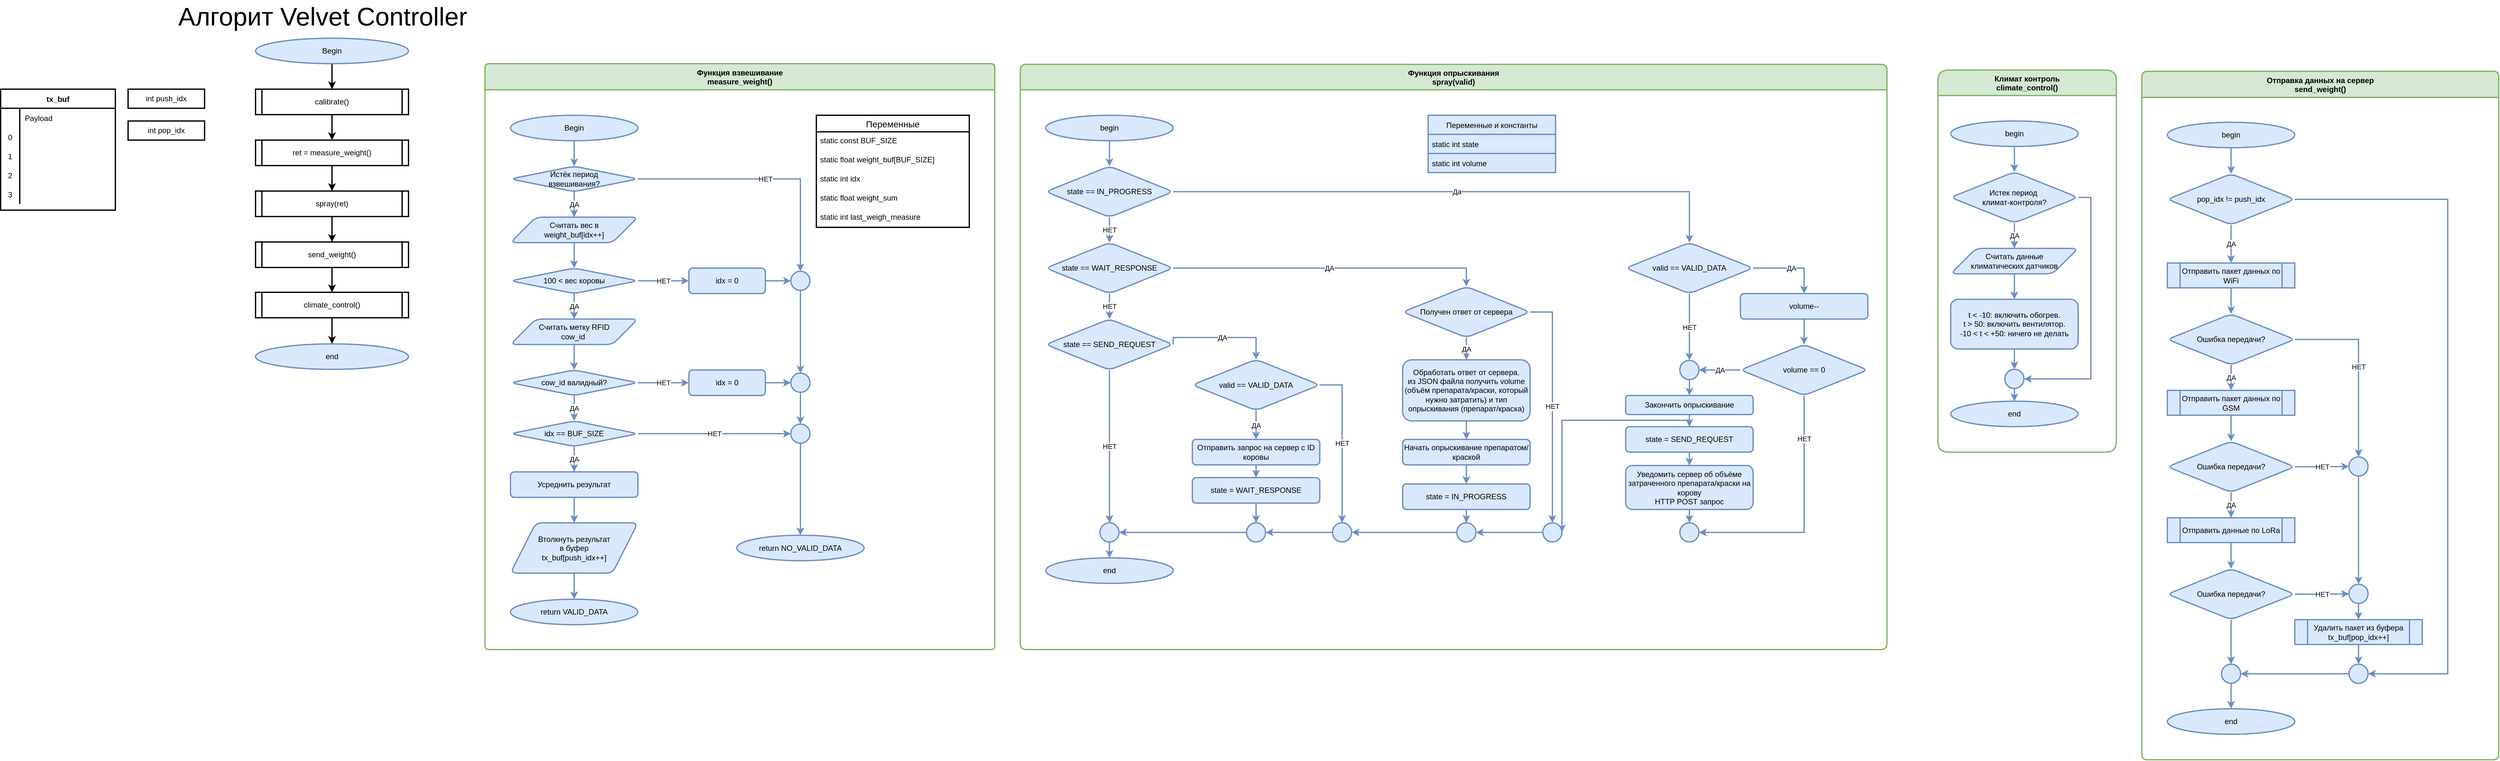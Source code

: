 <mxfile version="20.2.3" type="device"><diagram id="C5RBs43oDa-KdzZeNtuy" name="Page-1"><mxGraphModel dx="-3896" dy="1331" grid="1" gridSize="10" guides="1" tooltips="1" connect="1" arrows="1" fold="1" page="1" pageScale="1" pageWidth="827" pageHeight="1169" math="0" shadow="0"><root><mxCell id="WIyWlLk6GJQsqaUBKTNV-0"/><mxCell id="WIyWlLk6GJQsqaUBKTNV-1" parent="WIyWlLk6GJQsqaUBKTNV-0"/><mxCell id="AtLiAvNU-IKe78OLR2sj-1" value="Алгорит Velvet Controller" style="text;html=1;align=center;verticalAlign=middle;resizable=0;points=[];autosize=1;fontSize=40;strokeWidth=2;rounded=1;" parent="WIyWlLk6GJQsqaUBKTNV-1" vertex="1"><mxGeometry x="5950" y="20" width="470" height="50" as="geometry"/></mxCell><mxCell id="AtLiAvNU-IKe78OLR2sj-2" style="edgeStyle=orthogonalEdgeStyle;rounded=1;orthogonalLoop=1;jettySize=auto;html=1;strokeWidth=2;entryX=0.5;entryY=0;entryDx=0;entryDy=0;" parent="WIyWlLk6GJQsqaUBKTNV-1" source="5sbDih_DFwYBH1npUwiz-32" target="5sbDih_DFwYBH1npUwiz-40" edge="1"><mxGeometry relative="1" as="geometry"><mxPoint x="6200" y="136" as="sourcePoint"/><mxPoint x="6200" y="160" as="targetPoint"/></mxGeometry></mxCell><mxCell id="AtLiAvNU-IKe78OLR2sj-33" value="Климат контроль&#10;climate_control()" style="swimlane;rounded=1;strokeWidth=2;fillColor=#d5e8d4;strokeColor=#82b366;align=center;startSize=40;arcSize=14;" parent="WIyWlLk6GJQsqaUBKTNV-1" vertex="1"><mxGeometry x="8720" y="130" width="280" height="600" as="geometry"/></mxCell><mxCell id="AtLiAvNU-IKe78OLR2sj-34" value="Считать данные &lt;br&gt;климатических датчиков" style="shape=parallelogram;perimeter=parallelogramPerimeter;whiteSpace=wrap;html=1;strokeWidth=2;fillColor=#dae8fc;strokeColor=#6c8ebf;rounded=1;" parent="AtLiAvNU-IKe78OLR2sj-33" vertex="1"><mxGeometry x="20" y="280" width="200" height="40" as="geometry"/></mxCell><mxCell id="AtLiAvNU-IKe78OLR2sj-35" style="edgeStyle=orthogonalEdgeStyle;orthogonalLoop=1;jettySize=auto;html=1;entryX=0.5;entryY=0;entryDx=0;entryDy=0;strokeWidth=2;fillColor=#dae8fc;strokeColor=#6c8ebf;" parent="AtLiAvNU-IKe78OLR2sj-33" source="AtLiAvNU-IKe78OLR2sj-34" target="AtLiAvNU-IKe78OLR2sj-38" edge="1"><mxGeometry relative="1" as="geometry"><mxPoint x="120" y="400" as="targetPoint"/></mxGeometry></mxCell><mxCell id="AtLiAvNU-IKe78OLR2sj-36" value="ДА" style="edgeStyle=orthogonalEdgeStyle;rounded=1;orthogonalLoop=1;jettySize=auto;html=1;strokeWidth=2;fillColor=#dae8fc;strokeColor=#6c8ebf;" parent="AtLiAvNU-IKe78OLR2sj-33" source="AtLiAvNU-IKe78OLR2sj-37" target="AtLiAvNU-IKe78OLR2sj-34" edge="1"><mxGeometry relative="1" as="geometry"/></mxCell><mxCell id="AtLiAvNU-IKe78OLR2sj-37" value="Истек период&amp;nbsp;&lt;br&gt;климат-контроля?" style="rhombus;whiteSpace=wrap;html=1;strokeWidth=2;fillColor=#dae8fc;strokeColor=#6c8ebf;rounded=1;" parent="AtLiAvNU-IKe78OLR2sj-33" vertex="1"><mxGeometry x="20" y="160" width="200" height="80" as="geometry"/></mxCell><mxCell id="fTyQ7xlllK8U6ia-WISL-14" style="edgeStyle=orthogonalEdgeStyle;rounded=0;orthogonalLoop=1;jettySize=auto;html=1;strokeWidth=2;fillColor=#dae8fc;strokeColor=#6c8ebf;" parent="AtLiAvNU-IKe78OLR2sj-33" source="AtLiAvNU-IKe78OLR2sj-38" target="fTyQ7xlllK8U6ia-WISL-13" edge="1"><mxGeometry relative="1" as="geometry"/></mxCell><mxCell id="AtLiAvNU-IKe78OLR2sj-38" value="t &amp;lt; -10: включить обогрев.&lt;br&gt;t &amp;gt; 50: включить вентилятор.&lt;br&gt;-10 &amp;lt; t &amp;lt; +50: ничего не делать" style="whiteSpace=wrap;html=1;strokeWidth=2;fillColor=#dae8fc;strokeColor=#6c8ebf;rounded=1;" parent="AtLiAvNU-IKe78OLR2sj-33" vertex="1"><mxGeometry x="20" y="360" width="200" height="78" as="geometry"/></mxCell><mxCell id="fTyQ7xlllK8U6ia-WISL-9" style="edgeStyle=orthogonalEdgeStyle;rounded=0;orthogonalLoop=1;jettySize=auto;html=1;strokeWidth=2;fillColor=#dae8fc;strokeColor=#6c8ebf;" parent="AtLiAvNU-IKe78OLR2sj-33" source="fTyQ7xlllK8U6ia-WISL-8" target="AtLiAvNU-IKe78OLR2sj-37" edge="1"><mxGeometry relative="1" as="geometry"/></mxCell><mxCell id="fTyQ7xlllK8U6ia-WISL-8" value="begin" style="strokeWidth=2;html=1;shape=mxgraph.flowchart.start_1;whiteSpace=wrap;fillColor=#dae8fc;strokeColor=#6c8ebf;" parent="AtLiAvNU-IKe78OLR2sj-33" vertex="1"><mxGeometry x="20" y="80" width="200" height="40" as="geometry"/></mxCell><mxCell id="fTyQ7xlllK8U6ia-WISL-10" value="end" style="strokeWidth=2;html=1;shape=mxgraph.flowchart.start_1;whiteSpace=wrap;fillColor=#dae8fc;strokeColor=#6c8ebf;" parent="AtLiAvNU-IKe78OLR2sj-33" vertex="1"><mxGeometry x="20" y="520" width="200" height="40" as="geometry"/></mxCell><mxCell id="fTyQ7xlllK8U6ia-WISL-15" style="edgeStyle=orthogonalEdgeStyle;rounded=0;orthogonalLoop=1;jettySize=auto;html=1;strokeWidth=2;fillColor=#dae8fc;strokeColor=#6c8ebf;" parent="AtLiAvNU-IKe78OLR2sj-33" source="fTyQ7xlllK8U6ia-WISL-13" target="fTyQ7xlllK8U6ia-WISL-10" edge="1"><mxGeometry relative="1" as="geometry"/></mxCell><mxCell id="fTyQ7xlllK8U6ia-WISL-13" value="" style="strokeWidth=2;html=1;shape=mxgraph.flowchart.start_2;whiteSpace=wrap;labelBackgroundColor=none;fillColor=#dae8fc;strokeColor=#6c8ebf;" parent="AtLiAvNU-IKe78OLR2sj-33" vertex="1"><mxGeometry x="105" y="470" width="30" height="30" as="geometry"/></mxCell><mxCell id="fTyQ7xlllK8U6ia-WISL-12" style="edgeStyle=orthogonalEdgeStyle;rounded=0;orthogonalLoop=1;jettySize=auto;html=1;exitX=1;exitY=0.5;exitDx=0;exitDy=0;strokeWidth=2;entryX=1;entryY=0.5;entryDx=0;entryDy=0;entryPerimeter=0;fillColor=#dae8fc;strokeColor=#6c8ebf;" parent="AtLiAvNU-IKe78OLR2sj-33" source="AtLiAvNU-IKe78OLR2sj-37" target="fTyQ7xlllK8U6ia-WISL-13" edge="1"><mxGeometry relative="1" as="geometry"><mxPoint x="310" y="470" as="targetPoint"/></mxGeometry></mxCell><mxCell id="AtLiAvNU-IKe78OLR2sj-56" value="Функция опрыскивания&#10;spray(valid)" style="swimlane;rounded=1;strokeWidth=2;fillColor=#d5e8d4;strokeColor=#82b366;align=center;startSize=40;labelBackgroundColor=none;arcSize=8;" parent="WIyWlLk6GJQsqaUBKTNV-1" vertex="1"><mxGeometry x="7280" y="121" width="1360" height="919" as="geometry"/></mxCell><mxCell id="G3XBtPTyc6kFJk6bqHMN-5" style="edgeStyle=orthogonalEdgeStyle;rounded=0;orthogonalLoop=1;jettySize=auto;html=1;strokeWidth=2;fillColor=#dae8fc;strokeColor=#6c8ebf;" parent="AtLiAvNU-IKe78OLR2sj-56" source="5sbDih_DFwYBH1npUwiz-122" target="G3XBtPTyc6kFJk6bqHMN-61" edge="1"><mxGeometry relative="1" as="geometry"><mxPoint x="140" y="160" as="targetPoint"/></mxGeometry></mxCell><mxCell id="5sbDih_DFwYBH1npUwiz-122" value="begin" style="strokeWidth=2;html=1;shape=mxgraph.flowchart.start_1;whiteSpace=wrap;fillColor=#dae8fc;strokeColor=#6c8ebf;" parent="AtLiAvNU-IKe78OLR2sj-56" vertex="1"><mxGeometry x="40" y="80" width="200" height="40" as="geometry"/></mxCell><mxCell id="5sbDih_DFwYBH1npUwiz-154" value="Переменные и константы" style="swimlane;fontStyle=0;childLayout=stackLayout;horizontal=1;startSize=30;horizontalStack=0;resizeParent=1;resizeParentMax=0;resizeLast=0;collapsible=1;marginBottom=0;labelBackgroundColor=none;strokeWidth=2;fillColor=#dae8fc;strokeColor=#6c8ebf;" parent="AtLiAvNU-IKe78OLR2sj-56" vertex="1"><mxGeometry x="640" y="80" width="200" height="90" as="geometry"/></mxCell><mxCell id="5sbDih_DFwYBH1npUwiz-155" value="static int state" style="text;strokeColor=#6c8ebf;fillColor=#dae8fc;align=left;verticalAlign=middle;spacingLeft=4;spacingRight=4;overflow=hidden;points=[[0,0.5],[1,0.5]];portConstraint=eastwest;rotatable=0;labelBackgroundColor=none;strokeWidth=2;" parent="5sbDih_DFwYBH1npUwiz-154" vertex="1"><mxGeometry y="30" width="200" height="30" as="geometry"/></mxCell><mxCell id="5sbDih_DFwYBH1npUwiz-156" value="static int volume" style="text;strokeColor=#6c8ebf;fillColor=#dae8fc;align=left;verticalAlign=middle;spacingLeft=4;spacingRight=4;overflow=hidden;points=[[0,0.5],[1,0.5]];portConstraint=eastwest;rotatable=0;labelBackgroundColor=none;strokeWidth=2;" parent="5sbDih_DFwYBH1npUwiz-154" vertex="1"><mxGeometry y="60" width="200" height="30" as="geometry"/></mxCell><mxCell id="zIryFb45EmbEC-UpFWbM-83" value="НЕТ" style="edgeStyle=orthogonalEdgeStyle;rounded=0;orthogonalLoop=1;jettySize=auto;html=1;fillColor=#dae8fc;strokeColor=#6c8ebf;strokeWidth=2;" parent="AtLiAvNU-IKe78OLR2sj-56" source="G3XBtPTyc6kFJk6bqHMN-40" target="G3XBtPTyc6kFJk6bqHMN-50" edge="1"><mxGeometry relative="1" as="geometry"/></mxCell><mxCell id="G3XBtPTyc6kFJk6bqHMN-40" value="state == SEND_REQUEST" style="rhombus;whiteSpace=wrap;html=1;strokeWidth=2;fillColor=#dae8fc;strokeColor=#6c8ebf;rounded=1;" parent="AtLiAvNU-IKe78OLR2sj-56" vertex="1"><mxGeometry x="40" y="400" width="200" height="80" as="geometry"/></mxCell><mxCell id="zIryFb45EmbEC-UpFWbM-67" style="edgeStyle=orthogonalEdgeStyle;rounded=0;orthogonalLoop=1;jettySize=auto;html=1;fillColor=#dae8fc;strokeColor=#6c8ebf;strokeWidth=2;" parent="AtLiAvNU-IKe78OLR2sj-56" source="G3XBtPTyc6kFJk6bqHMN-42" target="zIryFb45EmbEC-UpFWbM-66" edge="1"><mxGeometry relative="1" as="geometry"/></mxCell><mxCell id="G3XBtPTyc6kFJk6bqHMN-42" value="Отправить запрос на сервер с ID коровы" style="whiteSpace=wrap;html=1;strokeWidth=2;fillColor=#dae8fc;strokeColor=#6c8ebf;rounded=1;" parent="AtLiAvNU-IKe78OLR2sj-56" vertex="1"><mxGeometry x="270" y="589" width="200" height="40" as="geometry"/></mxCell><mxCell id="G3XBtPTyc6kFJk6bqHMN-38" value="ДА" style="edgeStyle=orthogonalEdgeStyle;rounded=0;orthogonalLoop=1;jettySize=auto;html=1;exitX=1;exitY=0.5;exitDx=0;exitDy=0;strokeWidth=2;fillColor=#dae8fc;strokeColor=#6c8ebf;entryX=0.5;entryY=0;entryDx=0;entryDy=0;" parent="AtLiAvNU-IKe78OLR2sj-56" source="G3XBtPTyc6kFJk6bqHMN-40" target="zIryFb45EmbEC-UpFWbM-76" edge="1"><mxGeometry relative="1" as="geometry"><mxPoint x="440" y="419" as="targetPoint"/><Array as="points"><mxPoint x="240" y="429"/><mxPoint x="370" y="429"/></Array></mxGeometry></mxCell><mxCell id="zIryFb45EmbEC-UpFWbM-74" style="edgeStyle=orthogonalEdgeStyle;rounded=0;orthogonalLoop=1;jettySize=auto;html=1;fillColor=#dae8fc;strokeColor=#6c8ebf;strokeWidth=2;" parent="AtLiAvNU-IKe78OLR2sj-56" source="G3XBtPTyc6kFJk6bqHMN-47" target="zIryFb45EmbEC-UpFWbM-73" edge="1"><mxGeometry relative="1" as="geometry"/></mxCell><mxCell id="G3XBtPTyc6kFJk6bqHMN-47" value="Закончить опрыскивание" style="whiteSpace=wrap;html=1;strokeWidth=2;fillColor=#dae8fc;strokeColor=#6c8ebf;rounded=1;" parent="AtLiAvNU-IKe78OLR2sj-56" vertex="1"><mxGeometry x="950" y="520" width="200" height="30" as="geometry"/></mxCell><mxCell id="G3XBtPTyc6kFJk6bqHMN-48" value="end" style="strokeWidth=2;html=1;shape=mxgraph.flowchart.start_1;whiteSpace=wrap;fillColor=#dae8fc;strokeColor=#6c8ebf;" parent="AtLiAvNU-IKe78OLR2sj-56" vertex="1"><mxGeometry x="40" y="775" width="200" height="40" as="geometry"/></mxCell><mxCell id="G3XBtPTyc6kFJk6bqHMN-49" style="edgeStyle=orthogonalEdgeStyle;rounded=0;orthogonalLoop=1;jettySize=auto;html=1;exitX=0.5;exitY=1;exitDx=0;exitDy=0;exitPerimeter=0;entryX=0.5;entryY=0;entryDx=0;entryDy=0;entryPerimeter=0;strokeWidth=2;fillColor=#dae8fc;strokeColor=#6c8ebf;" parent="AtLiAvNU-IKe78OLR2sj-56" source="G3XBtPTyc6kFJk6bqHMN-50" target="G3XBtPTyc6kFJk6bqHMN-48" edge="1"><mxGeometry relative="1" as="geometry"/></mxCell><mxCell id="G3XBtPTyc6kFJk6bqHMN-50" value="" style="strokeWidth=2;html=1;shape=mxgraph.flowchart.start_2;whiteSpace=wrap;labelBackgroundColor=none;fillColor=#dae8fc;strokeColor=#6c8ebf;" parent="AtLiAvNU-IKe78OLR2sj-56" vertex="1"><mxGeometry x="125" y="720" width="30" height="30" as="geometry"/></mxCell><mxCell id="zIryFb45EmbEC-UpFWbM-81" style="edgeStyle=orthogonalEdgeStyle;rounded=0;orthogonalLoop=1;jettySize=auto;html=1;entryX=1;entryY=0.5;entryDx=0;entryDy=0;entryPerimeter=0;fillColor=#dae8fc;strokeColor=#6c8ebf;strokeWidth=2;" parent="AtLiAvNU-IKe78OLR2sj-56" source="G3XBtPTyc6kFJk6bqHMN-54" target="zIryFb45EmbEC-UpFWbM-79" edge="1"><mxGeometry relative="1" as="geometry"/></mxCell><mxCell id="G3XBtPTyc6kFJk6bqHMN-54" value="" style="strokeWidth=2;html=1;shape=mxgraph.flowchart.start_2;whiteSpace=wrap;labelBackgroundColor=none;fillColor=#dae8fc;strokeColor=#6c8ebf;" parent="AtLiAvNU-IKe78OLR2sj-56" vertex="1"><mxGeometry x="490" y="720" width="30" height="30" as="geometry"/></mxCell><mxCell id="G3XBtPTyc6kFJk6bqHMN-55" style="edgeStyle=orthogonalEdgeStyle;rounded=0;orthogonalLoop=1;jettySize=auto;html=1;strokeWidth=2;fillColor=#dae8fc;strokeColor=#6c8ebf;entryX=1;entryY=0.5;entryDx=0;entryDy=0;entryPerimeter=0;" parent="AtLiAvNU-IKe78OLR2sj-56" source="G3XBtPTyc6kFJk6bqHMN-56" target="zIryFb45EmbEC-UpFWbM-8" edge="1"><mxGeometry relative="1" as="geometry"><mxPoint x="920" y="735" as="targetPoint"/><Array as="points"><mxPoint x="1050" y="559"/><mxPoint x="850" y="559"/></Array></mxGeometry></mxCell><mxCell id="G3XBtPTyc6kFJk6bqHMN-56" value="" style="strokeWidth=2;html=1;shape=mxgraph.flowchart.start_2;whiteSpace=wrap;labelBackgroundColor=none;fillColor=#dae8fc;strokeColor=#6c8ebf;" parent="AtLiAvNU-IKe78OLR2sj-56" vertex="1"><mxGeometry x="1035" y="720" width="30" height="30" as="geometry"/></mxCell><mxCell id="G3XBtPTyc6kFJk6bqHMN-57" style="edgeStyle=orthogonalEdgeStyle;rounded=0;orthogonalLoop=1;jettySize=auto;html=1;strokeWidth=2;fillColor=#dae8fc;strokeColor=#6c8ebf;" parent="AtLiAvNU-IKe78OLR2sj-56" source="G3XBtPTyc6kFJk6bqHMN-58" target="G3XBtPTyc6kFJk6bqHMN-56" edge="1"><mxGeometry relative="1" as="geometry"/></mxCell><mxCell id="G3XBtPTyc6kFJk6bqHMN-58" value="Уведомить сервер об объёме затраченного препарата/краски на корову&lt;br&gt;HTTP POST запрос" style="whiteSpace=wrap;html=1;strokeWidth=2;fillColor=#dae8fc;strokeColor=#6c8ebf;rounded=1;" parent="AtLiAvNU-IKe78OLR2sj-56" vertex="1"><mxGeometry x="950" y="630" width="200" height="69" as="geometry"/></mxCell><mxCell id="G3XBtPTyc6kFJk6bqHMN-64" value="НЕТ" style="edgeStyle=orthogonalEdgeStyle;rounded=0;orthogonalLoop=1;jettySize=auto;html=1;exitX=0.5;exitY=1;exitDx=0;exitDy=0;entryX=0.5;entryY=0;entryDx=0;entryDy=0;strokeWidth=2;fillColor=#dae8fc;strokeColor=#6c8ebf;" parent="AtLiAvNU-IKe78OLR2sj-56" source="G3XBtPTyc6kFJk6bqHMN-61" target="zIryFb45EmbEC-UpFWbM-59" edge="1"><mxGeometry relative="1" as="geometry"><mxPoint x="140" y="280" as="targetPoint"/></mxGeometry></mxCell><mxCell id="G3XBtPTyc6kFJk6bqHMN-61" value="state == IN_PROGRESS" style="rhombus;whiteSpace=wrap;html=1;strokeWidth=2;fillColor=#dae8fc;strokeColor=#6c8ebf;rounded=1;" parent="AtLiAvNU-IKe78OLR2sj-56" vertex="1"><mxGeometry x="40" y="160" width="200" height="80" as="geometry"/></mxCell><mxCell id="G3XBtPTyc6kFJk6bqHMN-70" value="ДА" style="edgeStyle=orthogonalEdgeStyle;rounded=0;orthogonalLoop=1;jettySize=auto;html=1;exitX=1;exitY=0.5;exitDx=0;exitDy=0;entryX=0.5;entryY=0;entryDx=0;entryDy=0;strokeWidth=2;fillColor=#dae8fc;strokeColor=#6c8ebf;" parent="AtLiAvNU-IKe78OLR2sj-56" source="G3XBtPTyc6kFJk6bqHMN-66" target="G3XBtPTyc6kFJk6bqHMN-69" edge="1"><mxGeometry relative="1" as="geometry"/></mxCell><mxCell id="G3XBtPTyc6kFJk6bqHMN-74" value="НЕТ" style="edgeStyle=orthogonalEdgeStyle;rounded=0;orthogonalLoop=1;jettySize=auto;html=1;exitX=0.5;exitY=1;exitDx=0;exitDy=0;strokeWidth=2;fillColor=#dae8fc;strokeColor=#6c8ebf;" parent="AtLiAvNU-IKe78OLR2sj-56" source="G3XBtPTyc6kFJk6bqHMN-66" target="G3XBtPTyc6kFJk6bqHMN-73" edge="1"><mxGeometry relative="1" as="geometry"/></mxCell><mxCell id="G3XBtPTyc6kFJk6bqHMN-66" value="valid == VALID_DATA" style="rhombus;whiteSpace=wrap;html=1;strokeWidth=2;fillColor=#dae8fc;strokeColor=#6c8ebf;rounded=1;" parent="AtLiAvNU-IKe78OLR2sj-56" vertex="1"><mxGeometry x="950" y="280" width="200" height="80" as="geometry"/></mxCell><mxCell id="G3XBtPTyc6kFJk6bqHMN-65" value="Да" style="edgeStyle=orthogonalEdgeStyle;rounded=0;orthogonalLoop=1;jettySize=auto;html=1;exitX=1;exitY=0.5;exitDx=0;exitDy=0;strokeWidth=2;fillColor=#dae8fc;strokeColor=#6c8ebf;" parent="AtLiAvNU-IKe78OLR2sj-56" source="G3XBtPTyc6kFJk6bqHMN-61" target="G3XBtPTyc6kFJk6bqHMN-66" edge="1"><mxGeometry relative="1" as="geometry"><mxPoint x="440" y="280" as="targetPoint"/></mxGeometry></mxCell><mxCell id="G3XBtPTyc6kFJk6bqHMN-76" value="НЕТ" style="edgeStyle=orthogonalEdgeStyle;rounded=0;orthogonalLoop=1;jettySize=auto;html=1;entryX=1;entryY=0.5;entryDx=0;entryDy=0;entryPerimeter=0;strokeWidth=2;fillColor=#dae8fc;strokeColor=#6c8ebf;" parent="AtLiAvNU-IKe78OLR2sj-56" source="G3XBtPTyc6kFJk6bqHMN-68" target="G3XBtPTyc6kFJk6bqHMN-56" edge="1"><mxGeometry x="-0.644" relative="1" as="geometry"><Array as="points"><mxPoint x="1230" y="735"/></Array><mxPoint as="offset"/></mxGeometry></mxCell><mxCell id="G3XBtPTyc6kFJk6bqHMN-68" value="volume == 0" style="rhombus;whiteSpace=wrap;html=1;strokeWidth=2;fillColor=#dae8fc;strokeColor=#6c8ebf;rounded=1;" parent="AtLiAvNU-IKe78OLR2sj-56" vertex="1"><mxGeometry x="1130" y="440" width="200" height="80" as="geometry"/></mxCell><mxCell id="G3XBtPTyc6kFJk6bqHMN-71" style="edgeStyle=orthogonalEdgeStyle;rounded=0;orthogonalLoop=1;jettySize=auto;html=1;strokeWidth=2;fillColor=#dae8fc;strokeColor=#6c8ebf;" parent="AtLiAvNU-IKe78OLR2sj-56" source="G3XBtPTyc6kFJk6bqHMN-69" target="G3XBtPTyc6kFJk6bqHMN-68" edge="1"><mxGeometry relative="1" as="geometry"/></mxCell><mxCell id="G3XBtPTyc6kFJk6bqHMN-69" value="volume--" style="whiteSpace=wrap;html=1;strokeWidth=2;fillColor=#dae8fc;strokeColor=#6c8ebf;rounded=1;" parent="AtLiAvNU-IKe78OLR2sj-56" vertex="1"><mxGeometry x="1130" y="360" width="200" height="40" as="geometry"/></mxCell><mxCell id="G3XBtPTyc6kFJk6bqHMN-75" style="edgeStyle=orthogonalEdgeStyle;rounded=0;orthogonalLoop=1;jettySize=auto;html=1;strokeWidth=2;fillColor=#dae8fc;strokeColor=#6c8ebf;" parent="AtLiAvNU-IKe78OLR2sj-56" source="G3XBtPTyc6kFJk6bqHMN-73" target="G3XBtPTyc6kFJk6bqHMN-47" edge="1"><mxGeometry relative="1" as="geometry"/></mxCell><mxCell id="G3XBtPTyc6kFJk6bqHMN-73" value="" style="strokeWidth=2;html=1;shape=mxgraph.flowchart.start_2;whiteSpace=wrap;labelBackgroundColor=none;fillColor=#dae8fc;strokeColor=#6c8ebf;" parent="AtLiAvNU-IKe78OLR2sj-56" vertex="1"><mxGeometry x="1035" y="465" width="30" height="30" as="geometry"/></mxCell><mxCell id="G3XBtPTyc6kFJk6bqHMN-72" value="ДА" style="edgeStyle=orthogonalEdgeStyle;rounded=0;orthogonalLoop=1;jettySize=auto;html=1;strokeWidth=2;entryX=1;entryY=0.5;entryDx=0;entryDy=0;entryPerimeter=0;fillColor=#dae8fc;strokeColor=#6c8ebf;" parent="AtLiAvNU-IKe78OLR2sj-56" source="G3XBtPTyc6kFJk6bqHMN-68" target="G3XBtPTyc6kFJk6bqHMN-73" edge="1"><mxGeometry relative="1" as="geometry"><mxPoint x="1290" y="560" as="targetPoint"/></mxGeometry></mxCell><mxCell id="zIryFb45EmbEC-UpFWbM-63" value="ДА" style="edgeStyle=orthogonalEdgeStyle;rounded=0;orthogonalLoop=1;jettySize=auto;html=1;fillColor=#dae8fc;strokeColor=#6c8ebf;strokeWidth=2;" parent="AtLiAvNU-IKe78OLR2sj-56" source="zIryFb45EmbEC-UpFWbM-0" target="zIryFb45EmbEC-UpFWbM-62" edge="1"><mxGeometry relative="1" as="geometry"/></mxCell><mxCell id="zIryFb45EmbEC-UpFWbM-0" value="Получен ответ от сервера" style="rhombus;whiteSpace=wrap;html=1;strokeWidth=2;fillColor=#dae8fc;strokeColor=#6c8ebf;rounded=1;" parent="AtLiAvNU-IKe78OLR2sj-56" vertex="1"><mxGeometry x="600" y="349" width="200" height="80" as="geometry"/></mxCell><mxCell id="zIryFb45EmbEC-UpFWbM-70" style="edgeStyle=orthogonalEdgeStyle;rounded=0;orthogonalLoop=1;jettySize=auto;html=1;fillColor=#dae8fc;strokeColor=#6c8ebf;strokeWidth=2;" parent="AtLiAvNU-IKe78OLR2sj-56" source="zIryFb45EmbEC-UpFWbM-1" target="zIryFb45EmbEC-UpFWbM-69" edge="1"><mxGeometry relative="1" as="geometry"/></mxCell><mxCell id="zIryFb45EmbEC-UpFWbM-1" value="Начать опрыскивание препаратом/краской" style="whiteSpace=wrap;html=1;strokeWidth=2;fillColor=#dae8fc;strokeColor=#6c8ebf;rounded=1;" parent="AtLiAvNU-IKe78OLR2sj-56" vertex="1"><mxGeometry x="600" y="589" width="200" height="40" as="geometry"/></mxCell><mxCell id="zIryFb45EmbEC-UpFWbM-72" style="edgeStyle=orthogonalEdgeStyle;rounded=0;orthogonalLoop=1;jettySize=auto;html=1;entryX=1;entryY=0.5;entryDx=0;entryDy=0;entryPerimeter=0;fillColor=#dae8fc;strokeColor=#6c8ebf;strokeWidth=2;" parent="AtLiAvNU-IKe78OLR2sj-56" source="zIryFb45EmbEC-UpFWbM-5" target="G3XBtPTyc6kFJk6bqHMN-54" edge="1"><mxGeometry relative="1" as="geometry"/></mxCell><mxCell id="zIryFb45EmbEC-UpFWbM-5" value="" style="strokeWidth=2;html=1;shape=mxgraph.flowchart.start_2;whiteSpace=wrap;labelBackgroundColor=none;fillColor=#dae8fc;strokeColor=#6c8ebf;" parent="AtLiAvNU-IKe78OLR2sj-56" vertex="1"><mxGeometry x="685" y="720" width="30" height="30" as="geometry"/></mxCell><mxCell id="zIryFb45EmbEC-UpFWbM-7" style="edgeStyle=orthogonalEdgeStyle;rounded=0;orthogonalLoop=1;jettySize=auto;html=1;exitX=0;exitY=0.5;exitDx=0;exitDy=0;exitPerimeter=0;fillColor=#dae8fc;strokeColor=#6c8ebf;strokeWidth=2;" parent="AtLiAvNU-IKe78OLR2sj-56" source="zIryFb45EmbEC-UpFWbM-8" target="zIryFb45EmbEC-UpFWbM-5" edge="1"><mxGeometry relative="1" as="geometry"/></mxCell><mxCell id="zIryFb45EmbEC-UpFWbM-8" value="" style="strokeWidth=2;html=1;shape=mxgraph.flowchart.start_2;whiteSpace=wrap;labelBackgroundColor=none;fillColor=#dae8fc;strokeColor=#6c8ebf;" parent="AtLiAvNU-IKe78OLR2sj-56" vertex="1"><mxGeometry x="820" y="720" width="30" height="30" as="geometry"/></mxCell><mxCell id="zIryFb45EmbEC-UpFWbM-9" value="НЕТ" style="edgeStyle=orthogonalEdgeStyle;rounded=0;orthogonalLoop=1;jettySize=auto;html=1;exitX=1;exitY=0.5;exitDx=0;exitDy=0;fillColor=#dae8fc;strokeColor=#6c8ebf;strokeWidth=2;" parent="AtLiAvNU-IKe78OLR2sj-56" source="zIryFb45EmbEC-UpFWbM-0" target="zIryFb45EmbEC-UpFWbM-8" edge="1"><mxGeometry relative="1" as="geometry"/></mxCell><mxCell id="zIryFb45EmbEC-UpFWbM-60" value="ДА" style="edgeStyle=orthogonalEdgeStyle;rounded=0;orthogonalLoop=1;jettySize=auto;html=1;exitX=1;exitY=0.5;exitDx=0;exitDy=0;entryX=0.5;entryY=0;entryDx=0;entryDy=0;fillColor=#dae8fc;strokeColor=#6c8ebf;strokeWidth=2;" parent="AtLiAvNU-IKe78OLR2sj-56" source="zIryFb45EmbEC-UpFWbM-59" target="zIryFb45EmbEC-UpFWbM-0" edge="1"><mxGeometry relative="1" as="geometry"><mxPoint x="450" y="340" as="targetPoint"/></mxGeometry></mxCell><mxCell id="zIryFb45EmbEC-UpFWbM-65" value="НЕТ" style="edgeStyle=orthogonalEdgeStyle;rounded=0;orthogonalLoop=1;jettySize=auto;html=1;fillColor=#dae8fc;strokeColor=#6c8ebf;strokeWidth=2;" parent="AtLiAvNU-IKe78OLR2sj-56" source="zIryFb45EmbEC-UpFWbM-59" target="G3XBtPTyc6kFJk6bqHMN-40" edge="1"><mxGeometry relative="1" as="geometry"/></mxCell><mxCell id="zIryFb45EmbEC-UpFWbM-59" value="state == WAIT_RESPONSE" style="rhombus;whiteSpace=wrap;html=1;strokeWidth=2;fillColor=#dae8fc;strokeColor=#6c8ebf;rounded=1;" parent="AtLiAvNU-IKe78OLR2sj-56" vertex="1"><mxGeometry x="40" y="280" width="200" height="80" as="geometry"/></mxCell><mxCell id="zIryFb45EmbEC-UpFWbM-64" style="edgeStyle=orthogonalEdgeStyle;rounded=0;orthogonalLoop=1;jettySize=auto;html=1;fillColor=#dae8fc;strokeColor=#6c8ebf;strokeWidth=2;" parent="AtLiAvNU-IKe78OLR2sj-56" source="zIryFb45EmbEC-UpFWbM-62" target="zIryFb45EmbEC-UpFWbM-1" edge="1"><mxGeometry relative="1" as="geometry"/></mxCell><mxCell id="zIryFb45EmbEC-UpFWbM-62" value="Обработать ответ от сервера.&lt;br&gt;из JSON файла получить volume (объём препарата/краски, который нужно затратить) и тип опрыскивания (препарат/краска)" style="whiteSpace=wrap;html=1;strokeWidth=2;fillColor=#dae8fc;strokeColor=#6c8ebf;rounded=1;" parent="AtLiAvNU-IKe78OLR2sj-56" vertex="1"><mxGeometry x="600" y="464" width="200" height="96" as="geometry"/></mxCell><mxCell id="zIryFb45EmbEC-UpFWbM-80" style="edgeStyle=orthogonalEdgeStyle;rounded=0;orthogonalLoop=1;jettySize=auto;html=1;fillColor=#dae8fc;strokeColor=#6c8ebf;strokeWidth=2;" parent="AtLiAvNU-IKe78OLR2sj-56" source="zIryFb45EmbEC-UpFWbM-66" target="zIryFb45EmbEC-UpFWbM-79" edge="1"><mxGeometry relative="1" as="geometry"/></mxCell><mxCell id="zIryFb45EmbEC-UpFWbM-66" value="state = WAIT_RESPONSE" style="whiteSpace=wrap;html=1;strokeWidth=2;fillColor=#dae8fc;strokeColor=#6c8ebf;rounded=1;" parent="AtLiAvNU-IKe78OLR2sj-56" vertex="1"><mxGeometry x="270" y="649" width="200" height="40" as="geometry"/></mxCell><mxCell id="zIryFb45EmbEC-UpFWbM-71" style="edgeStyle=orthogonalEdgeStyle;rounded=0;orthogonalLoop=1;jettySize=auto;html=1;fillColor=#dae8fc;strokeColor=#6c8ebf;strokeWidth=2;" parent="AtLiAvNU-IKe78OLR2sj-56" source="zIryFb45EmbEC-UpFWbM-69" target="zIryFb45EmbEC-UpFWbM-5" edge="1"><mxGeometry relative="1" as="geometry"/></mxCell><mxCell id="zIryFb45EmbEC-UpFWbM-69" value="state = IN_PROGRESS" style="whiteSpace=wrap;html=1;strokeWidth=2;fillColor=#dae8fc;strokeColor=#6c8ebf;rounded=1;" parent="AtLiAvNU-IKe78OLR2sj-56" vertex="1"><mxGeometry x="600" y="659" width="200" height="40" as="geometry"/></mxCell><mxCell id="zIryFb45EmbEC-UpFWbM-75" style="edgeStyle=orthogonalEdgeStyle;rounded=0;orthogonalLoop=1;jettySize=auto;html=1;fillColor=#dae8fc;strokeColor=#6c8ebf;strokeWidth=2;" parent="AtLiAvNU-IKe78OLR2sj-56" source="zIryFb45EmbEC-UpFWbM-73" target="G3XBtPTyc6kFJk6bqHMN-58" edge="1"><mxGeometry relative="1" as="geometry"/></mxCell><mxCell id="zIryFb45EmbEC-UpFWbM-73" value="state = SEND_REQUEST" style="whiteSpace=wrap;html=1;strokeWidth=2;fillColor=#dae8fc;strokeColor=#6c8ebf;rounded=1;" parent="AtLiAvNU-IKe78OLR2sj-56" vertex="1"><mxGeometry x="950" y="569" width="200" height="40" as="geometry"/></mxCell><mxCell id="zIryFb45EmbEC-UpFWbM-77" value="ДА" style="edgeStyle=orthogonalEdgeStyle;rounded=0;orthogonalLoop=1;jettySize=auto;html=1;fillColor=#dae8fc;strokeColor=#6c8ebf;strokeWidth=2;" parent="AtLiAvNU-IKe78OLR2sj-56" source="zIryFb45EmbEC-UpFWbM-76" target="G3XBtPTyc6kFJk6bqHMN-42" edge="1"><mxGeometry relative="1" as="geometry"/></mxCell><mxCell id="zIryFb45EmbEC-UpFWbM-76" value="valid == VALID_DATA" style="rhombus;whiteSpace=wrap;html=1;strokeWidth=2;fillColor=#dae8fc;strokeColor=#6c8ebf;rounded=1;" parent="AtLiAvNU-IKe78OLR2sj-56" vertex="1"><mxGeometry x="270" y="463.5" width="200" height="80" as="geometry"/></mxCell><mxCell id="zIryFb45EmbEC-UpFWbM-78" value="НЕТ" style="edgeStyle=orthogonalEdgeStyle;rounded=0;orthogonalLoop=1;jettySize=auto;html=1;entryX=0.5;entryY=0;entryDx=0;entryDy=0;entryPerimeter=0;fillColor=#dae8fc;strokeColor=#6c8ebf;strokeWidth=2;" parent="AtLiAvNU-IKe78OLR2sj-56" source="zIryFb45EmbEC-UpFWbM-76" target="G3XBtPTyc6kFJk6bqHMN-54" edge="1"><mxGeometry relative="1" as="geometry"><mxPoint x="500" y="680.371" as="targetPoint"/></mxGeometry></mxCell><mxCell id="zIryFb45EmbEC-UpFWbM-82" style="edgeStyle=orthogonalEdgeStyle;rounded=0;orthogonalLoop=1;jettySize=auto;html=1;fillColor=#dae8fc;strokeColor=#6c8ebf;strokeWidth=2;" parent="AtLiAvNU-IKe78OLR2sj-56" source="zIryFb45EmbEC-UpFWbM-79" target="G3XBtPTyc6kFJk6bqHMN-50" edge="1"><mxGeometry relative="1" as="geometry"/></mxCell><mxCell id="zIryFb45EmbEC-UpFWbM-79" value="" style="strokeWidth=2;html=1;shape=mxgraph.flowchart.start_2;whiteSpace=wrap;labelBackgroundColor=none;fillColor=#dae8fc;strokeColor=#6c8ebf;" parent="AtLiAvNU-IKe78OLR2sj-56" vertex="1"><mxGeometry x="355" y="720" width="30" height="30" as="geometry"/></mxCell><mxCell id="AtLiAvNU-IKe78OLR2sj-73" style="edgeStyle=orthogonalEdgeStyle;rounded=1;orthogonalLoop=1;jettySize=auto;html=1;strokeWidth=2;exitX=0.5;exitY=1;exitDx=0;exitDy=0;entryX=0.5;entryY=0;entryDx=0;entryDy=0;" parent="WIyWlLk6GJQsqaUBKTNV-1" source="5sbDih_DFwYBH1npUwiz-40" target="5sbDih_DFwYBH1npUwiz-31" edge="1"><mxGeometry relative="1" as="geometry"><mxPoint x="6200" y="250" as="sourcePoint"/><mxPoint x="6200" y="320" as="targetPoint"/><Array as="points"/></mxGeometry></mxCell><mxCell id="5sbDih_DFwYBH1npUwiz-2" value="Функция взвешивание&#10;measure_weight()" style="swimlane;rounded=1;strokeWidth=2;fillColor=#d5e8d4;strokeColor=#82b366;align=center;startSize=41;arcSize=5;" parent="WIyWlLk6GJQsqaUBKTNV-1" vertex="1"><mxGeometry x="6440" y="120" width="800" height="920" as="geometry"/></mxCell><mxCell id="5sbDih_DFwYBH1npUwiz-109" style="edgeStyle=orthogonalEdgeStyle;rounded=0;orthogonalLoop=1;jettySize=auto;html=1;entryX=0.5;entryY=0;entryDx=0;entryDy=0;strokeWidth=2;fillColor=#dae8fc;strokeColor=#6c8ebf;" parent="5sbDih_DFwYBH1npUwiz-2" source="5sbDih_DFwYBH1npUwiz-3" target="5sbDih_DFwYBH1npUwiz-4" edge="1"><mxGeometry relative="1" as="geometry"><mxPoint x="140" y="311" as="targetPoint"/></mxGeometry></mxCell><mxCell id="5sbDih_DFwYBH1npUwiz-3" value="Считать вес в &lt;br&gt;weight_buf[idx++]" style="shape=parallelogram;perimeter=parallelogramPerimeter;whiteSpace=wrap;html=1;strokeWidth=2;fillColor=#dae8fc;strokeColor=#6c8ebf;rounded=1;" parent="5sbDih_DFwYBH1npUwiz-2" vertex="1"><mxGeometry x="40" y="241" width="200" height="40" as="geometry"/></mxCell><mxCell id="5sbDih_DFwYBH1npUwiz-24" value="НЕТ" style="edgeStyle=orthogonalEdgeStyle;rounded=0;orthogonalLoop=1;jettySize=auto;html=1;exitX=1;exitY=0.5;exitDx=0;exitDy=0;strokeWidth=2;fillColor=#dae8fc;strokeColor=#6c8ebf;entryX=0;entryY=0.5;entryDx=0;entryDy=0;" parent="5sbDih_DFwYBH1npUwiz-2" source="5sbDih_DFwYBH1npUwiz-4" target="5sbDih_DFwYBH1npUwiz-110" edge="1"><mxGeometry relative="1" as="geometry"><mxPoint x="260" y="371" as="targetPoint"/></mxGeometry></mxCell><mxCell id="5sbDih_DFwYBH1npUwiz-4" value="&lt;div&gt;100 &amp;lt; вес коровы&lt;br&gt;&lt;/div&gt;" style="rhombus;whiteSpace=wrap;html=1;strokeWidth=2;fillColor=#dae8fc;strokeColor=#6c8ebf;rounded=1;" parent="5sbDih_DFwYBH1npUwiz-2" vertex="1"><mxGeometry x="40" y="321" width="200" height="40" as="geometry"/></mxCell><mxCell id="5sbDih_DFwYBH1npUwiz-5" style="edgeStyle=orthogonalEdgeStyle;rounded=1;orthogonalLoop=1;jettySize=auto;html=1;exitX=0.5;exitY=1;exitDx=0;exitDy=0;strokeWidth=2;fillColor=#dae8fc;strokeColor=#6c8ebf;" parent="5sbDih_DFwYBH1npUwiz-2" source="5sbDih_DFwYBH1npUwiz-6" target="5sbDih_DFwYBH1npUwiz-11" edge="1"><mxGeometry relative="1" as="geometry"/></mxCell><mxCell id="5sbDih_DFwYBH1npUwiz-6" value="Считать метку RFID&lt;br&gt;cow_id&amp;nbsp;" style="shape=parallelogram;perimeter=parallelogramPerimeter;whiteSpace=wrap;html=1;strokeWidth=2;fillColor=#dae8fc;strokeColor=#6c8ebf;rounded=1;" parent="5sbDih_DFwYBH1npUwiz-2" vertex="1"><mxGeometry x="40" y="401" width="200" height="40" as="geometry"/></mxCell><mxCell id="5sbDih_DFwYBH1npUwiz-8" value="ДА" style="edgeStyle=orthogonalEdgeStyle;orthogonalLoop=1;jettySize=auto;html=1;entryX=0.5;entryY=0;entryDx=0;entryDy=0;strokeWidth=2;fillColor=#dae8fc;strokeColor=#6c8ebf;" parent="5sbDih_DFwYBH1npUwiz-2" source="5sbDih_DFwYBH1npUwiz-4" target="5sbDih_DFwYBH1npUwiz-6" edge="1"><mxGeometry relative="1" as="geometry"/></mxCell><mxCell id="5sbDih_DFwYBH1npUwiz-9" value="ДА" style="edgeStyle=orthogonalEdgeStyle;rounded=1;orthogonalLoop=1;jettySize=auto;html=1;strokeWidth=2;fillColor=#dae8fc;strokeColor=#6c8ebf;" parent="5sbDih_DFwYBH1npUwiz-2" source="5sbDih_DFwYBH1npUwiz-10" target="5sbDih_DFwYBH1npUwiz-3" edge="1"><mxGeometry relative="1" as="geometry"/></mxCell><mxCell id="5sbDih_DFwYBH1npUwiz-10" value="Истёк период &lt;br&gt;взвешивания?" style="rhombus;whiteSpace=wrap;html=1;strokeWidth=2;fillColor=#dae8fc;strokeColor=#6c8ebf;rounded=1;" parent="5sbDih_DFwYBH1npUwiz-2" vertex="1"><mxGeometry x="40" y="161" width="200" height="40" as="geometry"/></mxCell><mxCell id="5sbDih_DFwYBH1npUwiz-28" value="НЕТ" style="edgeStyle=orthogonalEdgeStyle;rounded=0;orthogonalLoop=1;jettySize=auto;html=1;exitX=1;exitY=0.5;exitDx=0;exitDy=0;strokeWidth=2;fillColor=#dae8fc;strokeColor=#6c8ebf;entryX=0;entryY=0.5;entryDx=0;entryDy=0;" parent="5sbDih_DFwYBH1npUwiz-2" source="5sbDih_DFwYBH1npUwiz-11" target="5sbDih_DFwYBH1npUwiz-112" edge="1"><mxGeometry relative="1" as="geometry"><mxPoint x="290" y="491" as="targetPoint"/></mxGeometry></mxCell><mxCell id="5sbDih_DFwYBH1npUwiz-11" value="&lt;div&gt;cow_id валидный?&lt;/div&gt;" style="rhombus;whiteSpace=wrap;html=1;strokeWidth=2;fillColor=#dae8fc;strokeColor=#6c8ebf;rounded=1;" parent="5sbDih_DFwYBH1npUwiz-2" vertex="1"><mxGeometry x="40" y="481" width="200" height="40" as="geometry"/></mxCell><mxCell id="5sbDih_DFwYBH1npUwiz-12" value="ДА" style="edgeStyle=orthogonalEdgeStyle;rounded=1;orthogonalLoop=1;jettySize=auto;html=1;strokeWidth=2;fillColor=#dae8fc;strokeColor=#6c8ebf;entryX=0.5;entryY=0;entryDx=0;entryDy=0;" parent="5sbDih_DFwYBH1npUwiz-2" source="5sbDih_DFwYBH1npUwiz-11" target="5sbDih_DFwYBH1npUwiz-114" edge="1"><mxGeometry relative="1" as="geometry"><mxPoint x="140" y="551" as="targetPoint"/></mxGeometry></mxCell><mxCell id="5sbDih_DFwYBH1npUwiz-22" style="edgeStyle=orthogonalEdgeStyle;rounded=0;orthogonalLoop=1;jettySize=auto;html=1;strokeWidth=2;fillColor=#dae8fc;strokeColor=#6c8ebf;entryX=0.5;entryY=0;entryDx=0;entryDy=0;entryPerimeter=0;" parent="5sbDih_DFwYBH1npUwiz-2" source="5sbDih_DFwYBH1npUwiz-13" target="5sbDih_DFwYBH1npUwiz-17" edge="1"><mxGeometry relative="1" as="geometry"><mxPoint x="140" y="831" as="targetPoint"/></mxGeometry></mxCell><mxCell id="5sbDih_DFwYBH1npUwiz-13" value="Втолкнуть результат&lt;br&gt;в буфер &lt;br&gt;tx_buf[push_idx++]" style="shape=parallelogram;perimeter=parallelogramPerimeter;whiteSpace=wrap;html=1;strokeWidth=2;fillColor=#dae8fc;strokeColor=#6c8ebf;rounded=1;" parent="5sbDih_DFwYBH1npUwiz-2" vertex="1"><mxGeometry x="40" y="721" width="200" height="79" as="geometry"/></mxCell><mxCell id="5sbDih_DFwYBH1npUwiz-15" style="edgeStyle=orthogonalEdgeStyle;rounded=0;orthogonalLoop=1;jettySize=auto;html=1;entryX=0.5;entryY=0;entryDx=0;entryDy=0;fillColor=#dae8fc;strokeColor=#6c8ebf;strokeWidth=2;" parent="5sbDih_DFwYBH1npUwiz-2" source="5sbDih_DFwYBH1npUwiz-14" target="5sbDih_DFwYBH1npUwiz-10" edge="1"><mxGeometry relative="1" as="geometry"/></mxCell><mxCell id="5sbDih_DFwYBH1npUwiz-14" value="Begin" style="strokeWidth=2;html=1;shape=mxgraph.flowchart.start_1;whiteSpace=wrap;fillColor=#dae8fc;strokeColor=#6c8ebf;" parent="5sbDih_DFwYBH1npUwiz-2" vertex="1"><mxGeometry x="40" y="81" width="200" height="40" as="geometry"/></mxCell><mxCell id="5sbDih_DFwYBH1npUwiz-17" value="return VALID_DATA" style="strokeWidth=2;html=1;shape=mxgraph.flowchart.start_1;whiteSpace=wrap;fillColor=#dae8fc;strokeColor=#6c8ebf;" parent="5sbDih_DFwYBH1npUwiz-2" vertex="1"><mxGeometry x="40" y="841" width="200" height="40" as="geometry"/></mxCell><mxCell id="5sbDih_DFwYBH1npUwiz-25" style="edgeStyle=orthogonalEdgeStyle;rounded=0;orthogonalLoop=1;jettySize=auto;html=1;exitX=0.5;exitY=1;exitDx=0;exitDy=0;strokeWidth=2;entryX=0.5;entryY=0;entryDx=0;entryDy=0;fillColor=#dae8fc;strokeColor=#6c8ebf;" parent="5sbDih_DFwYBH1npUwiz-2" source="5sbDih_DFwYBH1npUwiz-23" target="5sbDih_DFwYBH1npUwiz-26" edge="1"><mxGeometry relative="1" as="geometry"><mxPoint x="305" y="471" as="targetPoint"/></mxGeometry></mxCell><mxCell id="5sbDih_DFwYBH1npUwiz-23" value="" style="ellipse;whiteSpace=wrap;html=1;aspect=fixed;strokeWidth=2;fillColor=#dae8fc;strokeColor=#6c8ebf;" parent="5sbDih_DFwYBH1npUwiz-2" vertex="1"><mxGeometry x="480" y="326" width="30" height="30" as="geometry"/></mxCell><mxCell id="5sbDih_DFwYBH1npUwiz-19" value="НЕТ" style="edgeStyle=orthogonalEdgeStyle;rounded=0;orthogonalLoop=1;jettySize=auto;html=1;exitX=1;exitY=0.5;exitDx=0;exitDy=0;strokeWidth=2;fillColor=#dae8fc;strokeColor=#6c8ebf;" parent="5sbDih_DFwYBH1npUwiz-2" source="5sbDih_DFwYBH1npUwiz-10" target="5sbDih_DFwYBH1npUwiz-23" edge="1"><mxGeometry relative="1" as="geometry"><mxPoint x="270" y="281" as="targetPoint"/></mxGeometry></mxCell><mxCell id="5sbDih_DFwYBH1npUwiz-118" style="edgeStyle=orthogonalEdgeStyle;rounded=0;orthogonalLoop=1;jettySize=auto;html=1;exitX=0.5;exitY=1;exitDx=0;exitDy=0;strokeWidth=2;fillColor=#dae8fc;strokeColor=#6c8ebf;" parent="5sbDih_DFwYBH1npUwiz-2" source="5sbDih_DFwYBH1npUwiz-26" target="5sbDih_DFwYBH1npUwiz-116" edge="1"><mxGeometry relative="1" as="geometry"/></mxCell><mxCell id="5sbDih_DFwYBH1npUwiz-26" value="" style="ellipse;whiteSpace=wrap;html=1;aspect=fixed;strokeWidth=2;fillColor=#dae8fc;strokeColor=#6c8ebf;" parent="5sbDih_DFwYBH1npUwiz-2" vertex="1"><mxGeometry x="480" y="486" width="30" height="30" as="geometry"/></mxCell><mxCell id="5sbDih_DFwYBH1npUwiz-102" style="edgeStyle=orthogonalEdgeStyle;rounded=0;orthogonalLoop=1;jettySize=auto;html=1;entryX=0.5;entryY=0;entryDx=0;entryDy=0;strokeWidth=2;fillColor=#dae8fc;strokeColor=#6c8ebf;" parent="5sbDih_DFwYBH1npUwiz-2" source="5sbDih_DFwYBH1npUwiz-101" target="5sbDih_DFwYBH1npUwiz-13" edge="1"><mxGeometry relative="1" as="geometry"/></mxCell><mxCell id="5sbDih_DFwYBH1npUwiz-101" value="Усреднить результат" style="whiteSpace=wrap;html=1;strokeWidth=2;fillColor=#dae8fc;strokeColor=#6c8ebf;rounded=1;" parent="5sbDih_DFwYBH1npUwiz-2" vertex="1"><mxGeometry x="40" y="641" width="200" height="40" as="geometry"/></mxCell><mxCell id="5sbDih_DFwYBH1npUwiz-103" value="Переменные" style="swimlane;fontStyle=0;childLayout=stackLayout;horizontal=1;startSize=26;horizontalStack=0;resizeParent=1;resizeParentMax=0;resizeLast=0;collapsible=1;marginBottom=0;align=center;fontSize=14;strokeWidth=2;" parent="5sbDih_DFwYBH1npUwiz-2" vertex="1"><mxGeometry x="520" y="81" width="240" height="176" as="geometry"/></mxCell><mxCell id="5sbDih_DFwYBH1npUwiz-107" value="static const BUF_SIZE" style="text;strokeColor=none;fillColor=none;spacingLeft=4;spacingRight=4;overflow=hidden;rotatable=0;points=[[0,0.5],[1,0.5]];portConstraint=eastwest;fontSize=12;" parent="5sbDih_DFwYBH1npUwiz-103" vertex="1"><mxGeometry y="26" width="240" height="30" as="geometry"/></mxCell><mxCell id="5sbDih_DFwYBH1npUwiz-104" value="static float weight_buf[BUF_SIZE]" style="text;strokeColor=none;fillColor=none;spacingLeft=4;spacingRight=4;overflow=hidden;rotatable=0;points=[[0,0.5],[1,0.5]];portConstraint=eastwest;fontSize=12;" parent="5sbDih_DFwYBH1npUwiz-103" vertex="1"><mxGeometry y="56" width="240" height="30" as="geometry"/></mxCell><mxCell id="5sbDih_DFwYBH1npUwiz-105" value="static int idx" style="text;strokeColor=none;fillColor=none;spacingLeft=4;spacingRight=4;overflow=hidden;rotatable=0;points=[[0,0.5],[1,0.5]];portConstraint=eastwest;fontSize=12;" parent="5sbDih_DFwYBH1npUwiz-103" vertex="1"><mxGeometry y="86" width="240" height="30" as="geometry"/></mxCell><mxCell id="5sbDih_DFwYBH1npUwiz-106" value="static float weight_sum" style="text;strokeColor=none;fillColor=none;spacingLeft=4;spacingRight=4;overflow=hidden;rotatable=0;points=[[0,0.5],[1,0.5]];portConstraint=eastwest;fontSize=12;" parent="5sbDih_DFwYBH1npUwiz-103" vertex="1"><mxGeometry y="116" width="240" height="30" as="geometry"/></mxCell><mxCell id="5sbDih_DFwYBH1npUwiz-120" value="static int last_weigh_measure" style="text;strokeColor=none;fillColor=none;spacingLeft=4;spacingRight=4;overflow=hidden;rotatable=0;points=[[0,0.5],[1,0.5]];portConstraint=eastwest;fontSize=12;" parent="5sbDih_DFwYBH1npUwiz-103" vertex="1"><mxGeometry y="146" width="240" height="30" as="geometry"/></mxCell><mxCell id="5sbDih_DFwYBH1npUwiz-111" style="edgeStyle=orthogonalEdgeStyle;rounded=0;orthogonalLoop=1;jettySize=auto;html=1;entryX=0;entryY=0.5;entryDx=0;entryDy=0;strokeWidth=2;fillColor=#dae8fc;strokeColor=#6c8ebf;" parent="5sbDih_DFwYBH1npUwiz-2" source="5sbDih_DFwYBH1npUwiz-110" target="5sbDih_DFwYBH1npUwiz-23" edge="1"><mxGeometry relative="1" as="geometry"/></mxCell><mxCell id="5sbDih_DFwYBH1npUwiz-110" value="idx = 0" style="whiteSpace=wrap;html=1;strokeWidth=2;fillColor=#dae8fc;strokeColor=#6c8ebf;rounded=1;" parent="5sbDih_DFwYBH1npUwiz-2" vertex="1"><mxGeometry x="320" y="321" width="120" height="40" as="geometry"/></mxCell><mxCell id="5sbDih_DFwYBH1npUwiz-113" style="edgeStyle=orthogonalEdgeStyle;rounded=0;orthogonalLoop=1;jettySize=auto;html=1;exitX=1;exitY=0.5;exitDx=0;exitDy=0;strokeWidth=2;fillColor=#dae8fc;strokeColor=#6c8ebf;" parent="5sbDih_DFwYBH1npUwiz-2" source="5sbDih_DFwYBH1npUwiz-112" target="5sbDih_DFwYBH1npUwiz-26" edge="1"><mxGeometry relative="1" as="geometry"/></mxCell><mxCell id="5sbDih_DFwYBH1npUwiz-112" value="idx = 0" style="whiteSpace=wrap;html=1;strokeWidth=2;fillColor=#dae8fc;strokeColor=#6c8ebf;rounded=1;" parent="5sbDih_DFwYBH1npUwiz-2" vertex="1"><mxGeometry x="320" y="481" width="120" height="40" as="geometry"/></mxCell><mxCell id="5sbDih_DFwYBH1npUwiz-115" value="ДА" style="edgeStyle=orthogonalEdgeStyle;rounded=0;orthogonalLoop=1;jettySize=auto;html=1;exitX=0.5;exitY=1;exitDx=0;exitDy=0;entryX=0.5;entryY=0;entryDx=0;entryDy=0;strokeWidth=2;fillColor=#dae8fc;strokeColor=#6c8ebf;" parent="5sbDih_DFwYBH1npUwiz-2" source="5sbDih_DFwYBH1npUwiz-114" target="5sbDih_DFwYBH1npUwiz-101" edge="1"><mxGeometry relative="1" as="geometry"/></mxCell><mxCell id="5sbDih_DFwYBH1npUwiz-117" value="НЕТ" style="edgeStyle=orthogonalEdgeStyle;rounded=0;orthogonalLoop=1;jettySize=auto;html=1;strokeWidth=2;fillColor=#dae8fc;strokeColor=#6c8ebf;" parent="5sbDih_DFwYBH1npUwiz-2" source="5sbDih_DFwYBH1npUwiz-114" target="5sbDih_DFwYBH1npUwiz-116" edge="1"><mxGeometry relative="1" as="geometry"/></mxCell><mxCell id="5sbDih_DFwYBH1npUwiz-114" value="&lt;div&gt;idx == BUF_SIZE&lt;/div&gt;" style="rhombus;whiteSpace=wrap;html=1;strokeWidth=2;fillColor=#dae8fc;strokeColor=#6c8ebf;rounded=1;" parent="5sbDih_DFwYBH1npUwiz-2" vertex="1"><mxGeometry x="40" y="561" width="200" height="40" as="geometry"/></mxCell><mxCell id="5sbDih_DFwYBH1npUwiz-119" style="edgeStyle=orthogonalEdgeStyle;rounded=0;orthogonalLoop=1;jettySize=auto;html=1;exitX=0.5;exitY=1;exitDx=0;exitDy=0;strokeWidth=2;fillColor=#dae8fc;strokeColor=#6c8ebf;entryX=0.5;entryY=0;entryDx=0;entryDy=0;entryPerimeter=0;" parent="5sbDih_DFwYBH1npUwiz-2" source="5sbDih_DFwYBH1npUwiz-116" target="5sbDih_DFwYBH1npUwiz-128" edge="1"><mxGeometry relative="1" as="geometry"><mxPoint x="495" y="721" as="targetPoint"/></mxGeometry></mxCell><mxCell id="5sbDih_DFwYBH1npUwiz-116" value="" style="ellipse;whiteSpace=wrap;html=1;aspect=fixed;strokeWidth=2;fillColor=#dae8fc;strokeColor=#6c8ebf;" parent="5sbDih_DFwYBH1npUwiz-2" vertex="1"><mxGeometry x="480" y="566" width="30" height="30" as="geometry"/></mxCell><mxCell id="5sbDih_DFwYBH1npUwiz-128" value="return NO_VALID_DATA" style="strokeWidth=2;html=1;shape=mxgraph.flowchart.start_1;whiteSpace=wrap;fillColor=#dae8fc;strokeColor=#6c8ebf;" parent="5sbDih_DFwYBH1npUwiz-2" vertex="1"><mxGeometry x="395" y="740.5" width="200" height="40" as="geometry"/></mxCell><mxCell id="G3XBtPTyc6kFJk6bqHMN-7" style="edgeStyle=orthogonalEdgeStyle;rounded=0;orthogonalLoop=1;jettySize=auto;html=1;strokeWidth=2;entryX=0.5;entryY=0;entryDx=0;entryDy=0;" parent="WIyWlLk6GJQsqaUBKTNV-1" source="5sbDih_DFwYBH1npUwiz-31" target="5sbDih_DFwYBH1npUwiz-121" edge="1"><mxGeometry relative="1" as="geometry"><mxPoint x="6200" y="320" as="targetPoint"/></mxGeometry></mxCell><mxCell id="5sbDih_DFwYBH1npUwiz-31" value="ret = measure_weight()" style="shape=process;whiteSpace=wrap;html=1;backgroundOutline=1;strokeWidth=2;size=0.042;" parent="WIyWlLk6GJQsqaUBKTNV-1" vertex="1"><mxGeometry x="6080" y="240" width="240" height="40" as="geometry"/></mxCell><mxCell id="5sbDih_DFwYBH1npUwiz-32" value="Begin" style="strokeWidth=2;html=1;shape=mxgraph.flowchart.start_1;whiteSpace=wrap;fillColor=#dae8fc;strokeColor=#6c8ebf;" parent="WIyWlLk6GJQsqaUBKTNV-1" vertex="1"><mxGeometry x="6080" y="80" width="240" height="40" as="geometry"/></mxCell><mxCell id="5sbDih_DFwYBH1npUwiz-40" value="calibrate()" style="shape=process;whiteSpace=wrap;html=1;backgroundOutline=1;strokeWidth=2;size=0.042;" parent="WIyWlLk6GJQsqaUBKTNV-1" vertex="1"><mxGeometry x="6080" y="160" width="240" height="40" as="geometry"/></mxCell><mxCell id="5sbDih_DFwYBH1npUwiz-67" value="tx_buf" style="shape=table;startSize=30;container=1;collapsible=1;childLayout=tableLayout;fixedRows=1;rowLines=0;fontStyle=1;align=center;resizeLast=1;strokeWidth=2;" parent="WIyWlLk6GJQsqaUBKTNV-1" vertex="1"><mxGeometry x="5680" y="160" width="180" height="190" as="geometry"/></mxCell><mxCell id="5sbDih_DFwYBH1npUwiz-86" value="" style="shape=tableRow;horizontal=0;startSize=0;swimlaneHead=0;swimlaneBody=0;fillColor=none;collapsible=0;dropTarget=0;points=[[0,0.5],[1,0.5]];portConstraint=eastwest;top=0;left=0;right=0;bottom=0;strokeWidth=2;" parent="5sbDih_DFwYBH1npUwiz-67" vertex="1"><mxGeometry y="30" width="180" height="30" as="geometry"/></mxCell><mxCell id="5sbDih_DFwYBH1npUwiz-87" value="" style="shape=partialRectangle;connectable=0;fillColor=none;top=0;left=0;bottom=0;right=0;editable=1;overflow=hidden;strokeWidth=2;" parent="5sbDih_DFwYBH1npUwiz-86" vertex="1"><mxGeometry width="30" height="30" as="geometry"><mxRectangle width="30" height="30" as="alternateBounds"/></mxGeometry></mxCell><mxCell id="5sbDih_DFwYBH1npUwiz-88" value="Payload" style="shape=partialRectangle;connectable=0;fillColor=none;top=0;left=0;bottom=0;right=0;align=left;spacingLeft=6;overflow=hidden;strokeWidth=2;" parent="5sbDih_DFwYBH1npUwiz-86" vertex="1"><mxGeometry x="30" width="150" height="30" as="geometry"><mxRectangle width="150" height="30" as="alternateBounds"/></mxGeometry></mxCell><mxCell id="5sbDih_DFwYBH1npUwiz-71" value="" style="shape=tableRow;horizontal=0;startSize=0;swimlaneHead=0;swimlaneBody=0;fillColor=none;collapsible=0;dropTarget=0;points=[[0,0.5],[1,0.5]];portConstraint=eastwest;top=0;left=0;right=0;bottom=0;strokeWidth=2;" parent="5sbDih_DFwYBH1npUwiz-67" vertex="1"><mxGeometry y="60" width="180" height="30" as="geometry"/></mxCell><mxCell id="5sbDih_DFwYBH1npUwiz-72" value="0" style="shape=partialRectangle;connectable=0;fillColor=none;top=0;left=0;bottom=0;right=0;editable=1;overflow=hidden;strokeWidth=2;" parent="5sbDih_DFwYBH1npUwiz-71" vertex="1"><mxGeometry width="30" height="30" as="geometry"><mxRectangle width="30" height="30" as="alternateBounds"/></mxGeometry></mxCell><mxCell id="5sbDih_DFwYBH1npUwiz-73" value="" style="shape=partialRectangle;connectable=0;fillColor=none;top=0;left=0;bottom=0;right=0;align=left;spacingLeft=6;overflow=hidden;strokeWidth=2;" parent="5sbDih_DFwYBH1npUwiz-71" vertex="1"><mxGeometry x="30" width="150" height="30" as="geometry"><mxRectangle width="150" height="30" as="alternateBounds"/></mxGeometry></mxCell><mxCell id="5sbDih_DFwYBH1npUwiz-74" value="" style="shape=tableRow;horizontal=0;startSize=0;swimlaneHead=0;swimlaneBody=0;fillColor=none;collapsible=0;dropTarget=0;points=[[0,0.5],[1,0.5]];portConstraint=eastwest;top=0;left=0;right=0;bottom=0;strokeWidth=2;" parent="5sbDih_DFwYBH1npUwiz-67" vertex="1"><mxGeometry y="90" width="180" height="30" as="geometry"/></mxCell><mxCell id="5sbDih_DFwYBH1npUwiz-75" value="1" style="shape=partialRectangle;connectable=0;fillColor=none;top=0;left=0;bottom=0;right=0;editable=1;overflow=hidden;strokeWidth=2;" parent="5sbDih_DFwYBH1npUwiz-74" vertex="1"><mxGeometry width="30" height="30" as="geometry"><mxRectangle width="30" height="30" as="alternateBounds"/></mxGeometry></mxCell><mxCell id="5sbDih_DFwYBH1npUwiz-76" value="" style="shape=partialRectangle;connectable=0;fillColor=none;top=0;left=0;bottom=0;right=0;align=left;spacingLeft=6;overflow=hidden;strokeWidth=2;" parent="5sbDih_DFwYBH1npUwiz-74" vertex="1"><mxGeometry x="30" width="150" height="30" as="geometry"><mxRectangle width="150" height="30" as="alternateBounds"/></mxGeometry></mxCell><mxCell id="fTyQ7xlllK8U6ia-WISL-60" style="shape=tableRow;horizontal=0;startSize=0;swimlaneHead=0;swimlaneBody=0;fillColor=none;collapsible=0;dropTarget=0;points=[[0,0.5],[1,0.5]];portConstraint=eastwest;top=0;left=0;right=0;bottom=0;strokeWidth=2;" parent="5sbDih_DFwYBH1npUwiz-67" vertex="1"><mxGeometry y="120" width="180" height="30" as="geometry"/></mxCell><mxCell id="fTyQ7xlllK8U6ia-WISL-61" value="2" style="shape=partialRectangle;connectable=0;fillColor=none;top=0;left=0;bottom=0;right=0;editable=1;overflow=hidden;strokeWidth=2;" parent="fTyQ7xlllK8U6ia-WISL-60" vertex="1"><mxGeometry width="30" height="30" as="geometry"><mxRectangle width="30" height="30" as="alternateBounds"/></mxGeometry></mxCell><mxCell id="fTyQ7xlllK8U6ia-WISL-62" style="shape=partialRectangle;connectable=0;fillColor=none;top=0;left=0;bottom=0;right=0;align=left;spacingLeft=6;overflow=hidden;strokeWidth=2;" parent="fTyQ7xlllK8U6ia-WISL-60" vertex="1"><mxGeometry x="30" width="150" height="30" as="geometry"><mxRectangle width="150" height="30" as="alternateBounds"/></mxGeometry></mxCell><mxCell id="fTyQ7xlllK8U6ia-WISL-57" style="shape=tableRow;horizontal=0;startSize=0;swimlaneHead=0;swimlaneBody=0;fillColor=none;collapsible=0;dropTarget=0;points=[[0,0.5],[1,0.5]];portConstraint=eastwest;top=0;left=0;right=0;bottom=0;strokeWidth=2;" parent="5sbDih_DFwYBH1npUwiz-67" vertex="1"><mxGeometry y="150" width="180" height="30" as="geometry"/></mxCell><mxCell id="fTyQ7xlllK8U6ia-WISL-58" value="3" style="shape=partialRectangle;connectable=0;fillColor=none;top=0;left=0;bottom=0;right=0;editable=1;overflow=hidden;strokeWidth=2;" parent="fTyQ7xlllK8U6ia-WISL-57" vertex="1"><mxGeometry width="30" height="30" as="geometry"><mxRectangle width="30" height="30" as="alternateBounds"/></mxGeometry></mxCell><mxCell id="fTyQ7xlllK8U6ia-WISL-59" style="shape=partialRectangle;connectable=0;fillColor=none;top=0;left=0;bottom=0;right=0;align=left;spacingLeft=6;overflow=hidden;strokeWidth=2;" parent="fTyQ7xlllK8U6ia-WISL-57" vertex="1"><mxGeometry x="30" width="150" height="30" as="geometry"><mxRectangle width="150" height="30" as="alternateBounds"/></mxGeometry></mxCell><mxCell id="G3XBtPTyc6kFJk6bqHMN-10" style="edgeStyle=orthogonalEdgeStyle;rounded=0;orthogonalLoop=1;jettySize=auto;html=1;strokeWidth=2;entryX=0.5;entryY=0;entryDx=0;entryDy=0;" parent="WIyWlLk6GJQsqaUBKTNV-1" source="5sbDih_DFwYBH1npUwiz-121" target="5sbDih_DFwYBH1npUwiz-124" edge="1"><mxGeometry relative="1" as="geometry"><mxPoint x="6200" y="390" as="targetPoint"/></mxGeometry></mxCell><mxCell id="5sbDih_DFwYBH1npUwiz-121" value="spray(ret)" style="shape=process;whiteSpace=wrap;html=1;backgroundOutline=1;strokeWidth=2;size=0.042;" parent="WIyWlLk6GJQsqaUBKTNV-1" vertex="1"><mxGeometry x="6080" y="320" width="240" height="40" as="geometry"/></mxCell><mxCell id="fTyQ7xlllK8U6ia-WISL-17" style="edgeStyle=orthogonalEdgeStyle;rounded=0;orthogonalLoop=1;jettySize=auto;html=1;strokeWidth=2;" parent="WIyWlLk6GJQsqaUBKTNV-1" source="5sbDih_DFwYBH1npUwiz-124" target="fTyQ7xlllK8U6ia-WISL-16" edge="1"><mxGeometry relative="1" as="geometry"/></mxCell><mxCell id="5sbDih_DFwYBH1npUwiz-124" value="send_weight()" style="shape=process;whiteSpace=wrap;html=1;backgroundOutline=1;strokeWidth=2;size=0.042;" parent="WIyWlLk6GJQsqaUBKTNV-1" vertex="1"><mxGeometry x="6080" y="400" width="240" height="40" as="geometry"/></mxCell><mxCell id="5sbDih_DFwYBH1npUwiz-127" value="int push_idx" style="rounded=0;whiteSpace=wrap;html=1;labelBackgroundColor=none;strokeWidth=2;" parent="WIyWlLk6GJQsqaUBKTNV-1" vertex="1"><mxGeometry x="5880" y="160" width="120" height="30" as="geometry"/></mxCell><mxCell id="fTyQ7xlllK8U6ia-WISL-79" style="edgeStyle=orthogonalEdgeStyle;rounded=0;orthogonalLoop=1;jettySize=auto;html=1;strokeWidth=2;" parent="WIyWlLk6GJQsqaUBKTNV-1" source="fTyQ7xlllK8U6ia-WISL-16" target="fTyQ7xlllK8U6ia-WISL-80" edge="1"><mxGeometry relative="1" as="geometry"><mxPoint x="6200" y="560" as="targetPoint"/></mxGeometry></mxCell><mxCell id="fTyQ7xlllK8U6ia-WISL-16" value="climate_control()" style="shape=process;whiteSpace=wrap;html=1;backgroundOutline=1;strokeWidth=2;size=0.042;" parent="WIyWlLk6GJQsqaUBKTNV-1" vertex="1"><mxGeometry x="6080" y="479" width="240" height="40" as="geometry"/></mxCell><mxCell id="fTyQ7xlllK8U6ia-WISL-18" value="Отправка данных на сервер&#10;send_weight()" style="swimlane;rounded=1;strokeWidth=2;fillColor=#d5e8d4;strokeColor=#82b366;align=center;startSize=41;arcSize=7;" parent="WIyWlLk6GJQsqaUBKTNV-1" vertex="1"><mxGeometry x="9040" y="132" width="560" height="1081" as="geometry"/></mxCell><mxCell id="fTyQ7xlllK8U6ia-WISL-71" style="edgeStyle=orthogonalEdgeStyle;rounded=0;orthogonalLoop=1;jettySize=auto;html=1;strokeWidth=2;fillColor=#dae8fc;strokeColor=#6c8ebf;" parent="fTyQ7xlllK8U6ia-WISL-18" source="fTyQ7xlllK8U6ia-WISL-26" target="fTyQ7xlllK8U6ia-WISL-69" edge="1"><mxGeometry relative="1" as="geometry"/></mxCell><mxCell id="fTyQ7xlllK8U6ia-WISL-26" value="begin" style="strokeWidth=2;html=1;shape=mxgraph.flowchart.start_1;whiteSpace=wrap;fillColor=#dae8fc;strokeColor=#6c8ebf;" parent="fTyQ7xlllK8U6ia-WISL-18" vertex="1"><mxGeometry x="40" y="80" width="200" height="40" as="geometry"/></mxCell><mxCell id="fTyQ7xlllK8U6ia-WISL-34" style="edgeStyle=orthogonalEdgeStyle;rounded=0;orthogonalLoop=1;jettySize=auto;html=1;strokeWidth=2;fillColor=#dae8fc;strokeColor=#6c8ebf;" parent="fTyQ7xlllK8U6ia-WISL-18" source="fTyQ7xlllK8U6ia-WISL-31" target="fTyQ7xlllK8U6ia-WISL-33" edge="1"><mxGeometry relative="1" as="geometry"/></mxCell><mxCell id="fTyQ7xlllK8U6ia-WISL-31" value="Отправить пакет данных по WiFi" style="shape=process;whiteSpace=wrap;html=1;backgroundOutline=1;fillColor=#dae8fc;strokeColor=#6c8ebf;strokeWidth=2;" parent="fTyQ7xlllK8U6ia-WISL-18" vertex="1"><mxGeometry x="40" y="301" width="200" height="39" as="geometry"/></mxCell><mxCell id="fTyQ7xlllK8U6ia-WISL-36" value="ДА" style="edgeStyle=orthogonalEdgeStyle;rounded=0;orthogonalLoop=1;jettySize=auto;html=1;strokeWidth=2;fillColor=#dae8fc;strokeColor=#6c8ebf;" parent="fTyQ7xlllK8U6ia-WISL-18" source="fTyQ7xlllK8U6ia-WISL-33" target="fTyQ7xlllK8U6ia-WISL-35" edge="1"><mxGeometry relative="1" as="geometry"/></mxCell><mxCell id="fTyQ7xlllK8U6ia-WISL-44" value="НЕТ" style="edgeStyle=orthogonalEdgeStyle;rounded=0;orthogonalLoop=1;jettySize=auto;html=1;entryX=0.5;entryY=0;entryDx=0;entryDy=0;entryPerimeter=0;strokeWidth=2;fillColor=#dae8fc;strokeColor=#6c8ebf;" parent="fTyQ7xlllK8U6ia-WISL-18" source="fTyQ7xlllK8U6ia-WISL-33" target="fTyQ7xlllK8U6ia-WISL-43" edge="1"><mxGeometry relative="1" as="geometry"/></mxCell><mxCell id="fTyQ7xlllK8U6ia-WISL-33" value="Ошибка передачи?" style="rhombus;whiteSpace=wrap;html=1;strokeWidth=2;fillColor=#dae8fc;strokeColor=#6c8ebf;rounded=1;" parent="fTyQ7xlllK8U6ia-WISL-18" vertex="1"><mxGeometry x="40" y="381" width="200" height="80" as="geometry"/></mxCell><mxCell id="fTyQ7xlllK8U6ia-WISL-38" style="edgeStyle=orthogonalEdgeStyle;rounded=0;orthogonalLoop=1;jettySize=auto;html=1;strokeWidth=2;fillColor=#dae8fc;strokeColor=#6c8ebf;" parent="fTyQ7xlllK8U6ia-WISL-18" source="fTyQ7xlllK8U6ia-WISL-35" target="fTyQ7xlllK8U6ia-WISL-37" edge="1"><mxGeometry relative="1" as="geometry"/></mxCell><mxCell id="fTyQ7xlllK8U6ia-WISL-35" value="Отправить пакет данных по GSM" style="shape=process;whiteSpace=wrap;html=1;backgroundOutline=1;fillColor=#dae8fc;strokeColor=#6c8ebf;strokeWidth=2;" parent="fTyQ7xlllK8U6ia-WISL-18" vertex="1"><mxGeometry x="40" y="501" width="200" height="39" as="geometry"/></mxCell><mxCell id="fTyQ7xlllK8U6ia-WISL-40" value="ДА" style="edgeStyle=orthogonalEdgeStyle;rounded=0;orthogonalLoop=1;jettySize=auto;html=1;strokeWidth=2;fillColor=#dae8fc;strokeColor=#6c8ebf;" parent="fTyQ7xlllK8U6ia-WISL-18" source="fTyQ7xlllK8U6ia-WISL-37" target="fTyQ7xlllK8U6ia-WISL-39" edge="1"><mxGeometry relative="1" as="geometry"/></mxCell><mxCell id="fTyQ7xlllK8U6ia-WISL-45" value="НЕТ" style="edgeStyle=orthogonalEdgeStyle;rounded=0;orthogonalLoop=1;jettySize=auto;html=1;exitX=1;exitY=0.5;exitDx=0;exitDy=0;strokeWidth=2;fillColor=#dae8fc;strokeColor=#6c8ebf;" parent="fTyQ7xlllK8U6ia-WISL-18" source="fTyQ7xlllK8U6ia-WISL-37" target="fTyQ7xlllK8U6ia-WISL-43" edge="1"><mxGeometry relative="1" as="geometry"/></mxCell><mxCell id="fTyQ7xlllK8U6ia-WISL-37" value="Ошибка передачи?" style="rhombus;whiteSpace=wrap;html=1;strokeWidth=2;fillColor=#dae8fc;strokeColor=#6c8ebf;rounded=1;" parent="fTyQ7xlllK8U6ia-WISL-18" vertex="1"><mxGeometry x="40" y="581" width="200" height="80" as="geometry"/></mxCell><mxCell id="fTyQ7xlllK8U6ia-WISL-42" style="edgeStyle=orthogonalEdgeStyle;rounded=0;orthogonalLoop=1;jettySize=auto;html=1;strokeWidth=2;fillColor=#dae8fc;strokeColor=#6c8ebf;" parent="fTyQ7xlllK8U6ia-WISL-18" source="fTyQ7xlllK8U6ia-WISL-39" target="fTyQ7xlllK8U6ia-WISL-41" edge="1"><mxGeometry relative="1" as="geometry"/></mxCell><mxCell id="fTyQ7xlllK8U6ia-WISL-39" value="Отправить данные по LoRa" style="shape=process;whiteSpace=wrap;html=1;backgroundOutline=1;fillColor=#dae8fc;strokeColor=#6c8ebf;strokeWidth=2;" parent="fTyQ7xlllK8U6ia-WISL-18" vertex="1"><mxGeometry x="40" y="701" width="200" height="39" as="geometry"/></mxCell><mxCell id="fTyQ7xlllK8U6ia-WISL-47" value="НЕТ" style="edgeStyle=orthogonalEdgeStyle;rounded=0;orthogonalLoop=1;jettySize=auto;html=1;exitX=1;exitY=0.5;exitDx=0;exitDy=0;entryX=0;entryY=0.5;entryDx=0;entryDy=0;entryPerimeter=0;strokeWidth=2;fillColor=#dae8fc;strokeColor=#6c8ebf;" parent="fTyQ7xlllK8U6ia-WISL-18" source="fTyQ7xlllK8U6ia-WISL-41" target="fTyQ7xlllK8U6ia-WISL-46" edge="1"><mxGeometry relative="1" as="geometry"/></mxCell><mxCell id="fTyQ7xlllK8U6ia-WISL-53" style="edgeStyle=orthogonalEdgeStyle;rounded=0;orthogonalLoop=1;jettySize=auto;html=1;strokeWidth=2;fillColor=#dae8fc;strokeColor=#6c8ebf;" parent="fTyQ7xlllK8U6ia-WISL-18" source="fTyQ7xlllK8U6ia-WISL-41" target="fTyQ7xlllK8U6ia-WISL-52" edge="1"><mxGeometry relative="1" as="geometry"/></mxCell><mxCell id="fTyQ7xlllK8U6ia-WISL-41" value="Ошибка передачи?" style="rhombus;whiteSpace=wrap;html=1;strokeWidth=2;fillColor=#dae8fc;strokeColor=#6c8ebf;rounded=1;" parent="fTyQ7xlllK8U6ia-WISL-18" vertex="1"><mxGeometry x="40" y="781" width="200" height="80" as="geometry"/></mxCell><mxCell id="fTyQ7xlllK8U6ia-WISL-48" style="edgeStyle=orthogonalEdgeStyle;rounded=0;orthogonalLoop=1;jettySize=auto;html=1;exitX=0.5;exitY=1;exitDx=0;exitDy=0;exitPerimeter=0;entryX=0.5;entryY=0;entryDx=0;entryDy=0;entryPerimeter=0;strokeWidth=2;fillColor=#dae8fc;strokeColor=#6c8ebf;" parent="fTyQ7xlllK8U6ia-WISL-18" source="fTyQ7xlllK8U6ia-WISL-43" target="fTyQ7xlllK8U6ia-WISL-46" edge="1"><mxGeometry relative="1" as="geometry"/></mxCell><mxCell id="fTyQ7xlllK8U6ia-WISL-43" value="" style="strokeWidth=2;html=1;shape=mxgraph.flowchart.start_2;whiteSpace=wrap;labelBackgroundColor=none;fillColor=#dae8fc;strokeColor=#6c8ebf;" parent="fTyQ7xlllK8U6ia-WISL-18" vertex="1"><mxGeometry x="325" y="605.5" width="30" height="30" as="geometry"/></mxCell><mxCell id="fTyQ7xlllK8U6ia-WISL-51" style="edgeStyle=orthogonalEdgeStyle;rounded=0;orthogonalLoop=1;jettySize=auto;html=1;strokeWidth=2;fillColor=#dae8fc;strokeColor=#6c8ebf;" parent="fTyQ7xlllK8U6ia-WISL-18" source="fTyQ7xlllK8U6ia-WISL-46" target="fTyQ7xlllK8U6ia-WISL-49" edge="1"><mxGeometry relative="1" as="geometry"/></mxCell><mxCell id="fTyQ7xlllK8U6ia-WISL-46" value="" style="strokeWidth=2;html=1;shape=mxgraph.flowchart.start_2;whiteSpace=wrap;labelBackgroundColor=none;fillColor=#dae8fc;strokeColor=#6c8ebf;" parent="fTyQ7xlllK8U6ia-WISL-18" vertex="1"><mxGeometry x="325" y="805.5" width="30" height="30" as="geometry"/></mxCell><mxCell id="fTyQ7xlllK8U6ia-WISL-76" style="edgeStyle=orthogonalEdgeStyle;rounded=0;orthogonalLoop=1;jettySize=auto;html=1;strokeWidth=2;fillColor=#dae8fc;strokeColor=#6c8ebf;" parent="fTyQ7xlllK8U6ia-WISL-18" source="fTyQ7xlllK8U6ia-WISL-49" target="fTyQ7xlllK8U6ia-WISL-75" edge="1"><mxGeometry relative="1" as="geometry"/></mxCell><mxCell id="fTyQ7xlllK8U6ia-WISL-49" value="Удалить пакет из буфера tx_buf[pop_idx++]" style="shape=process;whiteSpace=wrap;html=1;backgroundOutline=1;fillColor=#dae8fc;strokeColor=#6c8ebf;strokeWidth=2;" parent="fTyQ7xlllK8U6ia-WISL-18" vertex="1"><mxGeometry x="240" y="861" width="200" height="39" as="geometry"/></mxCell><mxCell id="fTyQ7xlllK8U6ia-WISL-56" style="edgeStyle=orthogonalEdgeStyle;rounded=0;orthogonalLoop=1;jettySize=auto;html=1;strokeWidth=2;fillColor=#dae8fc;strokeColor=#6c8ebf;" parent="fTyQ7xlllK8U6ia-WISL-18" source="fTyQ7xlllK8U6ia-WISL-52" target="fTyQ7xlllK8U6ia-WISL-55" edge="1"><mxGeometry relative="1" as="geometry"/></mxCell><mxCell id="fTyQ7xlllK8U6ia-WISL-52" value="" style="strokeWidth=2;html=1;shape=mxgraph.flowchart.start_2;whiteSpace=wrap;labelBackgroundColor=none;fillColor=#dae8fc;strokeColor=#6c8ebf;" parent="fTyQ7xlllK8U6ia-WISL-18" vertex="1"><mxGeometry x="125" y="931" width="30" height="30" as="geometry"/></mxCell><mxCell id="fTyQ7xlllK8U6ia-WISL-55" value="end" style="strokeWidth=2;html=1;shape=mxgraph.flowchart.start_1;whiteSpace=wrap;fillColor=#dae8fc;strokeColor=#6c8ebf;" parent="fTyQ7xlllK8U6ia-WISL-18" vertex="1"><mxGeometry x="40" y="1001" width="200" height="40" as="geometry"/></mxCell><mxCell id="fTyQ7xlllK8U6ia-WISL-70" value="ДА" style="edgeStyle=orthogonalEdgeStyle;rounded=0;orthogonalLoop=1;jettySize=auto;html=1;strokeWidth=2;fillColor=#dae8fc;strokeColor=#6c8ebf;" parent="fTyQ7xlllK8U6ia-WISL-18" source="fTyQ7xlllK8U6ia-WISL-69" target="fTyQ7xlllK8U6ia-WISL-31" edge="1"><mxGeometry relative="1" as="geometry"/></mxCell><mxCell id="fTyQ7xlllK8U6ia-WISL-69" value="pop_idx != push_idx" style="rhombus;whiteSpace=wrap;html=1;strokeWidth=2;fillColor=#dae8fc;strokeColor=#6c8ebf;rounded=1;" parent="fTyQ7xlllK8U6ia-WISL-18" vertex="1"><mxGeometry x="40" y="161" width="200" height="80" as="geometry"/></mxCell><mxCell id="fTyQ7xlllK8U6ia-WISL-72" style="edgeStyle=orthogonalEdgeStyle;rounded=0;orthogonalLoop=1;jettySize=auto;html=1;exitX=1;exitY=0.5;exitDx=0;exitDy=0;strokeWidth=2;fillColor=#dae8fc;strokeColor=#6c8ebf;entryX=1;entryY=0.5;entryDx=0;entryDy=0;entryPerimeter=0;" parent="fTyQ7xlllK8U6ia-WISL-18" source="fTyQ7xlllK8U6ia-WISL-69" target="fTyQ7xlllK8U6ia-WISL-75" edge="1"><mxGeometry relative="1" as="geometry"><mxPoint x="485.067" y="941" as="targetPoint"/><Array as="points"><mxPoint x="480" y="201"/><mxPoint x="480" y="946"/></Array></mxGeometry></mxCell><mxCell id="fTyQ7xlllK8U6ia-WISL-77" style="edgeStyle=orthogonalEdgeStyle;rounded=0;orthogonalLoop=1;jettySize=auto;html=1;strokeWidth=2;fillColor=#dae8fc;strokeColor=#6c8ebf;" parent="fTyQ7xlllK8U6ia-WISL-18" source="fTyQ7xlllK8U6ia-WISL-75" target="fTyQ7xlllK8U6ia-WISL-52" edge="1"><mxGeometry relative="1" as="geometry"/></mxCell><mxCell id="fTyQ7xlllK8U6ia-WISL-75" value="" style="strokeWidth=2;html=1;shape=mxgraph.flowchart.start_2;whiteSpace=wrap;labelBackgroundColor=none;fillColor=#dae8fc;strokeColor=#6c8ebf;" parent="fTyQ7xlllK8U6ia-WISL-18" vertex="1"><mxGeometry x="325" y="931" width="30" height="30" as="geometry"/></mxCell><mxCell id="fTyQ7xlllK8U6ia-WISL-63" value="int pop_idx" style="rounded=0;whiteSpace=wrap;html=1;labelBackgroundColor=none;strokeWidth=2;" parent="WIyWlLk6GJQsqaUBKTNV-1" vertex="1"><mxGeometry x="5880" y="210" width="120" height="30" as="geometry"/></mxCell><mxCell id="fTyQ7xlllK8U6ia-WISL-80" value="end" style="strokeWidth=2;html=1;shape=mxgraph.flowchart.start_1;whiteSpace=wrap;fillColor=#dae8fc;strokeColor=#6c8ebf;" parent="WIyWlLk6GJQsqaUBKTNV-1" vertex="1"><mxGeometry x="6080" y="560" width="240" height="40" as="geometry"/></mxCell></root></mxGraphModel></diagram></mxfile>